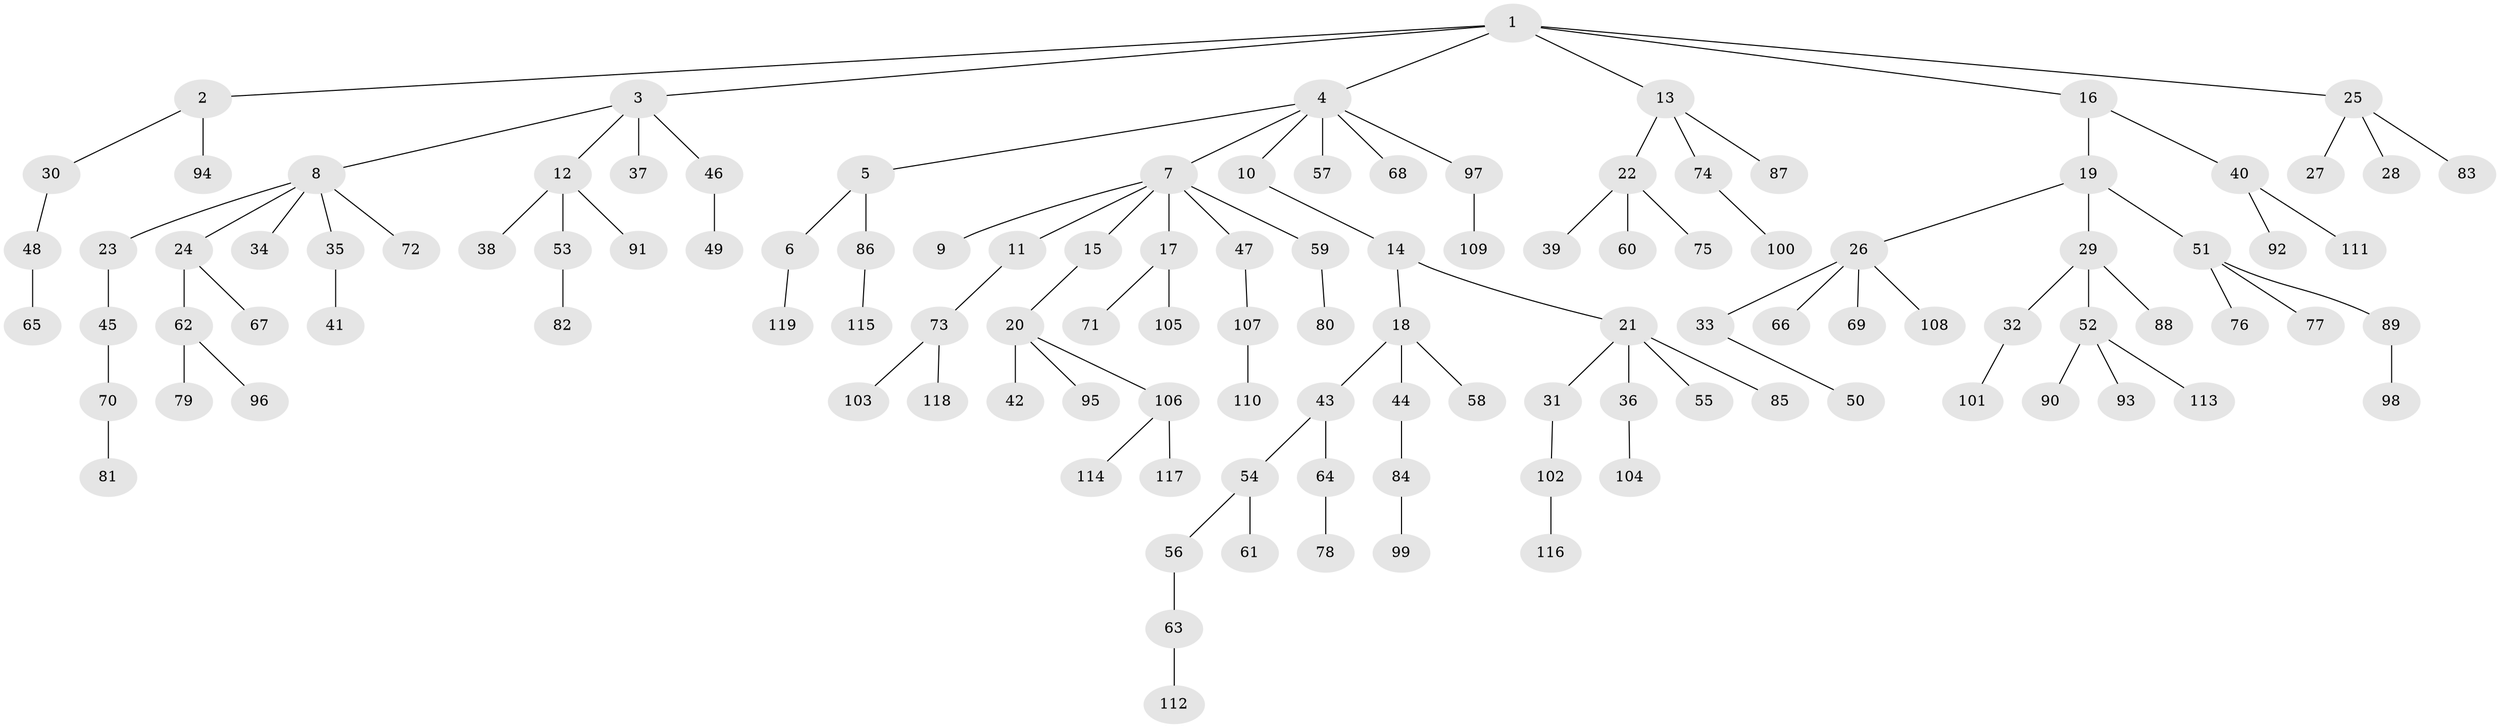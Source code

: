 // coarse degree distribution, {9: 0.011764705882352941, 3: 0.1411764705882353, 7: 0.023529411764705882, 6: 0.011764705882352941, 1: 0.6, 4: 0.09411764705882353, 2: 0.11764705882352941}
// Generated by graph-tools (version 1.1) at 2025/42/03/06/25 10:42:02]
// undirected, 119 vertices, 118 edges
graph export_dot {
graph [start="1"]
  node [color=gray90,style=filled];
  1;
  2;
  3;
  4;
  5;
  6;
  7;
  8;
  9;
  10;
  11;
  12;
  13;
  14;
  15;
  16;
  17;
  18;
  19;
  20;
  21;
  22;
  23;
  24;
  25;
  26;
  27;
  28;
  29;
  30;
  31;
  32;
  33;
  34;
  35;
  36;
  37;
  38;
  39;
  40;
  41;
  42;
  43;
  44;
  45;
  46;
  47;
  48;
  49;
  50;
  51;
  52;
  53;
  54;
  55;
  56;
  57;
  58;
  59;
  60;
  61;
  62;
  63;
  64;
  65;
  66;
  67;
  68;
  69;
  70;
  71;
  72;
  73;
  74;
  75;
  76;
  77;
  78;
  79;
  80;
  81;
  82;
  83;
  84;
  85;
  86;
  87;
  88;
  89;
  90;
  91;
  92;
  93;
  94;
  95;
  96;
  97;
  98;
  99;
  100;
  101;
  102;
  103;
  104;
  105;
  106;
  107;
  108;
  109;
  110;
  111;
  112;
  113;
  114;
  115;
  116;
  117;
  118;
  119;
  1 -- 2;
  1 -- 3;
  1 -- 4;
  1 -- 13;
  1 -- 16;
  1 -- 25;
  2 -- 30;
  2 -- 94;
  3 -- 8;
  3 -- 12;
  3 -- 37;
  3 -- 46;
  4 -- 5;
  4 -- 7;
  4 -- 10;
  4 -- 57;
  4 -- 68;
  4 -- 97;
  5 -- 6;
  5 -- 86;
  6 -- 119;
  7 -- 9;
  7 -- 11;
  7 -- 15;
  7 -- 17;
  7 -- 47;
  7 -- 59;
  8 -- 23;
  8 -- 24;
  8 -- 34;
  8 -- 35;
  8 -- 72;
  10 -- 14;
  11 -- 73;
  12 -- 38;
  12 -- 53;
  12 -- 91;
  13 -- 22;
  13 -- 74;
  13 -- 87;
  14 -- 18;
  14 -- 21;
  15 -- 20;
  16 -- 19;
  16 -- 40;
  17 -- 71;
  17 -- 105;
  18 -- 43;
  18 -- 44;
  18 -- 58;
  19 -- 26;
  19 -- 29;
  19 -- 51;
  20 -- 42;
  20 -- 95;
  20 -- 106;
  21 -- 31;
  21 -- 36;
  21 -- 55;
  21 -- 85;
  22 -- 39;
  22 -- 60;
  22 -- 75;
  23 -- 45;
  24 -- 62;
  24 -- 67;
  25 -- 27;
  25 -- 28;
  25 -- 83;
  26 -- 33;
  26 -- 66;
  26 -- 69;
  26 -- 108;
  29 -- 32;
  29 -- 52;
  29 -- 88;
  30 -- 48;
  31 -- 102;
  32 -- 101;
  33 -- 50;
  35 -- 41;
  36 -- 104;
  40 -- 92;
  40 -- 111;
  43 -- 54;
  43 -- 64;
  44 -- 84;
  45 -- 70;
  46 -- 49;
  47 -- 107;
  48 -- 65;
  51 -- 76;
  51 -- 77;
  51 -- 89;
  52 -- 90;
  52 -- 93;
  52 -- 113;
  53 -- 82;
  54 -- 56;
  54 -- 61;
  56 -- 63;
  59 -- 80;
  62 -- 79;
  62 -- 96;
  63 -- 112;
  64 -- 78;
  70 -- 81;
  73 -- 103;
  73 -- 118;
  74 -- 100;
  84 -- 99;
  86 -- 115;
  89 -- 98;
  97 -- 109;
  102 -- 116;
  106 -- 114;
  106 -- 117;
  107 -- 110;
}
